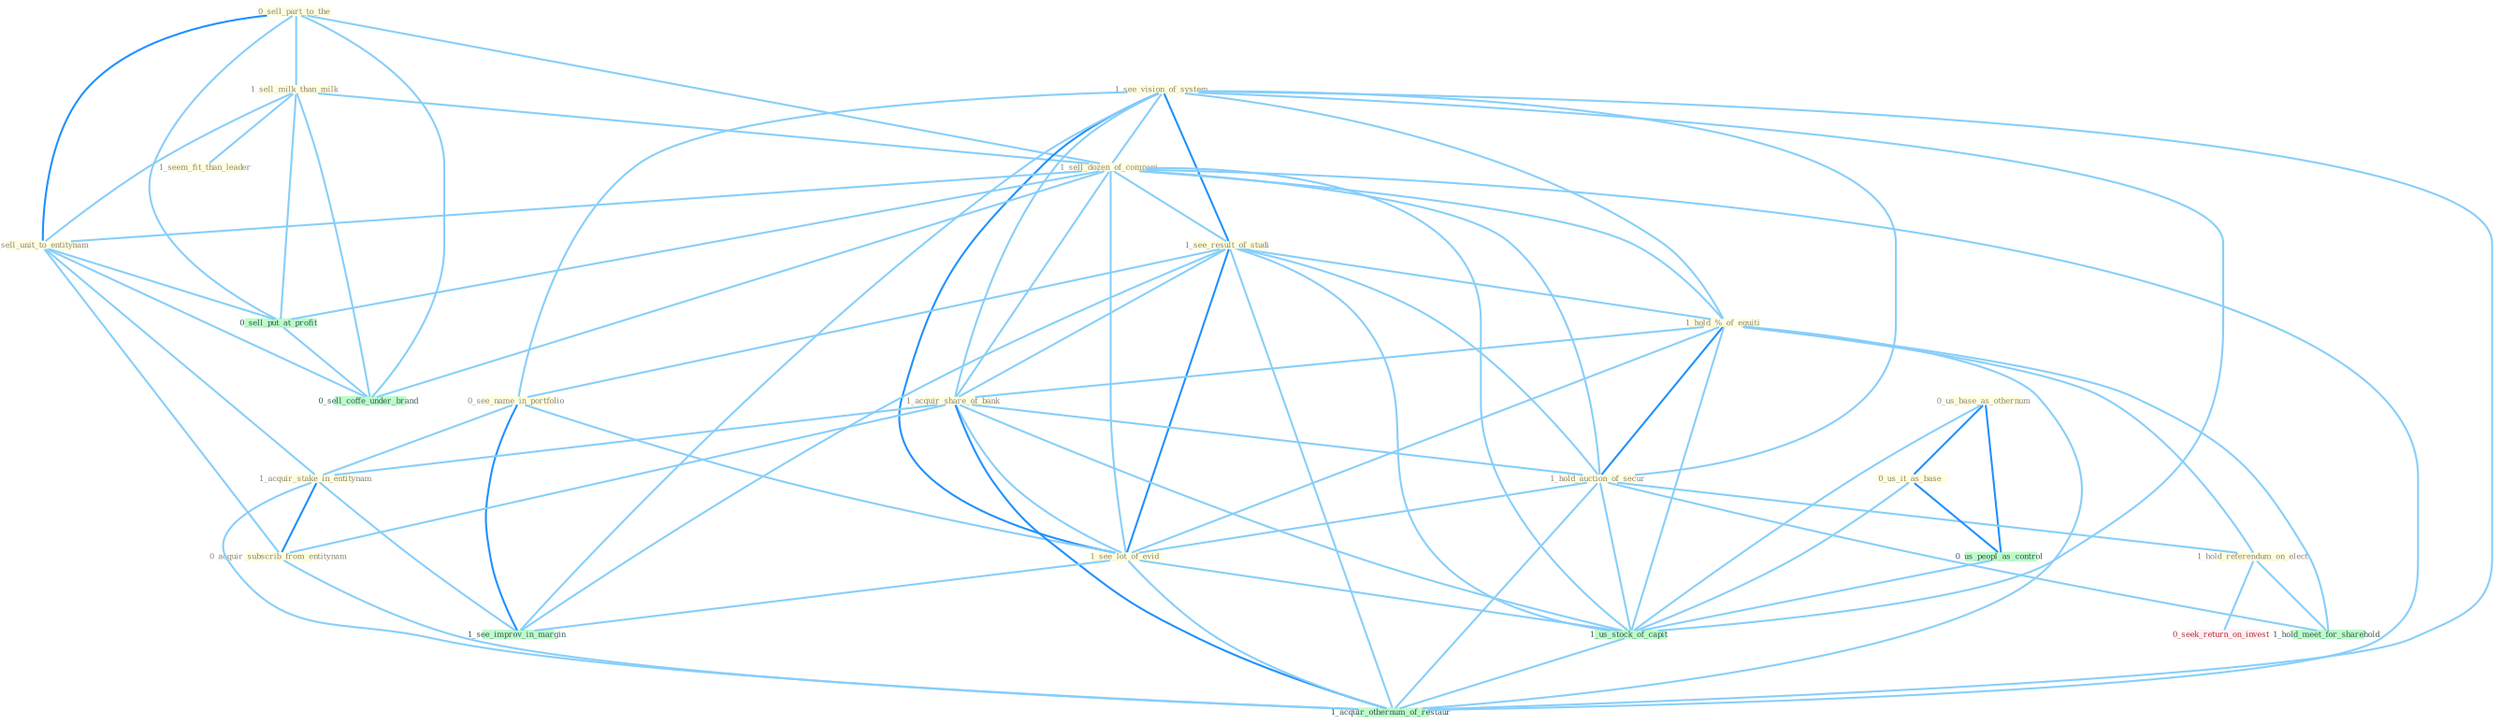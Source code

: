 Graph G{ 
    node
    [shape=polygon,style=filled,width=.5,height=.06,color="#BDFCC9",fixedsize=true,fontsize=4,
    fontcolor="#2f4f4f"];
    {node
    [color="#ffffe0", fontcolor="#8b7d6b"] "0_sell_part_to_the " "0_us_base_as_othernum " "1_sell_milk_than_milk " "1_see_vision_of_system " "1_sell_dozen_of_compani " "1_see_result_of_studi " "0_see_name_in_portfolio " "1_seem_fit_than_leader " "1_hold_%_of_equiti " "1_acquir_share_of_bank " "1_hold_auction_of_secur " "0_sell_unit_to_entitynam " "1_hold_referendum_on_elect " "1_see_lot_of_evid " "0_us_it_as_base " "1_acquir_stake_in_entitynam " "0_acquir_subscrib_from_entitynam "}
{node [color="#fff0f5", fontcolor="#b22222"] "0_seek_return_on_invest "}
edge [color="#B0E2FF"];

	"0_sell_part_to_the " -- "1_sell_milk_than_milk " [w="1", color="#87cefa" ];
	"0_sell_part_to_the " -- "1_sell_dozen_of_compani " [w="1", color="#87cefa" ];
	"0_sell_part_to_the " -- "0_sell_unit_to_entitynam " [w="2", color="#1e90ff" , len=0.8];
	"0_sell_part_to_the " -- "0_sell_put_at_profit " [w="1", color="#87cefa" ];
	"0_sell_part_to_the " -- "0_sell_coffe_under_brand " [w="1", color="#87cefa" ];
	"0_us_base_as_othernum " -- "0_us_it_as_base " [w="2", color="#1e90ff" , len=0.8];
	"0_us_base_as_othernum " -- "0_us_peopl_as_control " [w="2", color="#1e90ff" , len=0.8];
	"0_us_base_as_othernum " -- "1_us_stock_of_capit " [w="1", color="#87cefa" ];
	"1_sell_milk_than_milk " -- "1_sell_dozen_of_compani " [w="1", color="#87cefa" ];
	"1_sell_milk_than_milk " -- "1_seem_fit_than_leader " [w="1", color="#87cefa" ];
	"1_sell_milk_than_milk " -- "0_sell_unit_to_entitynam " [w="1", color="#87cefa" ];
	"1_sell_milk_than_milk " -- "0_sell_put_at_profit " [w="1", color="#87cefa" ];
	"1_sell_milk_than_milk " -- "0_sell_coffe_under_brand " [w="1", color="#87cefa" ];
	"1_see_vision_of_system " -- "1_sell_dozen_of_compani " [w="1", color="#87cefa" ];
	"1_see_vision_of_system " -- "1_see_result_of_studi " [w="2", color="#1e90ff" , len=0.8];
	"1_see_vision_of_system " -- "0_see_name_in_portfolio " [w="1", color="#87cefa" ];
	"1_see_vision_of_system " -- "1_hold_%_of_equiti " [w="1", color="#87cefa" ];
	"1_see_vision_of_system " -- "1_acquir_share_of_bank " [w="1", color="#87cefa" ];
	"1_see_vision_of_system " -- "1_hold_auction_of_secur " [w="1", color="#87cefa" ];
	"1_see_vision_of_system " -- "1_see_lot_of_evid " [w="2", color="#1e90ff" , len=0.8];
	"1_see_vision_of_system " -- "1_us_stock_of_capit " [w="1", color="#87cefa" ];
	"1_see_vision_of_system " -- "1_see_improv_in_margin " [w="1", color="#87cefa" ];
	"1_see_vision_of_system " -- "1_acquir_othernum_of_restaur " [w="1", color="#87cefa" ];
	"1_sell_dozen_of_compani " -- "1_see_result_of_studi " [w="1", color="#87cefa" ];
	"1_sell_dozen_of_compani " -- "1_hold_%_of_equiti " [w="1", color="#87cefa" ];
	"1_sell_dozen_of_compani " -- "1_acquir_share_of_bank " [w="1", color="#87cefa" ];
	"1_sell_dozen_of_compani " -- "1_hold_auction_of_secur " [w="1", color="#87cefa" ];
	"1_sell_dozen_of_compani " -- "0_sell_unit_to_entitynam " [w="1", color="#87cefa" ];
	"1_sell_dozen_of_compani " -- "1_see_lot_of_evid " [w="1", color="#87cefa" ];
	"1_sell_dozen_of_compani " -- "0_sell_put_at_profit " [w="1", color="#87cefa" ];
	"1_sell_dozen_of_compani " -- "1_us_stock_of_capit " [w="1", color="#87cefa" ];
	"1_sell_dozen_of_compani " -- "0_sell_coffe_under_brand " [w="1", color="#87cefa" ];
	"1_sell_dozen_of_compani " -- "1_acquir_othernum_of_restaur " [w="1", color="#87cefa" ];
	"1_see_result_of_studi " -- "0_see_name_in_portfolio " [w="1", color="#87cefa" ];
	"1_see_result_of_studi " -- "1_hold_%_of_equiti " [w="1", color="#87cefa" ];
	"1_see_result_of_studi " -- "1_acquir_share_of_bank " [w="1", color="#87cefa" ];
	"1_see_result_of_studi " -- "1_hold_auction_of_secur " [w="1", color="#87cefa" ];
	"1_see_result_of_studi " -- "1_see_lot_of_evid " [w="2", color="#1e90ff" , len=0.8];
	"1_see_result_of_studi " -- "1_us_stock_of_capit " [w="1", color="#87cefa" ];
	"1_see_result_of_studi " -- "1_see_improv_in_margin " [w="1", color="#87cefa" ];
	"1_see_result_of_studi " -- "1_acquir_othernum_of_restaur " [w="1", color="#87cefa" ];
	"0_see_name_in_portfolio " -- "1_see_lot_of_evid " [w="1", color="#87cefa" ];
	"0_see_name_in_portfolio " -- "1_acquir_stake_in_entitynam " [w="1", color="#87cefa" ];
	"0_see_name_in_portfolio " -- "1_see_improv_in_margin " [w="2", color="#1e90ff" , len=0.8];
	"1_hold_%_of_equiti " -- "1_acquir_share_of_bank " [w="1", color="#87cefa" ];
	"1_hold_%_of_equiti " -- "1_hold_auction_of_secur " [w="2", color="#1e90ff" , len=0.8];
	"1_hold_%_of_equiti " -- "1_hold_referendum_on_elect " [w="1", color="#87cefa" ];
	"1_hold_%_of_equiti " -- "1_see_lot_of_evid " [w="1", color="#87cefa" ];
	"1_hold_%_of_equiti " -- "1_us_stock_of_capit " [w="1", color="#87cefa" ];
	"1_hold_%_of_equiti " -- "1_hold_meet_for_sharehold " [w="1", color="#87cefa" ];
	"1_hold_%_of_equiti " -- "1_acquir_othernum_of_restaur " [w="1", color="#87cefa" ];
	"1_acquir_share_of_bank " -- "1_hold_auction_of_secur " [w="1", color="#87cefa" ];
	"1_acquir_share_of_bank " -- "1_see_lot_of_evid " [w="1", color="#87cefa" ];
	"1_acquir_share_of_bank " -- "1_acquir_stake_in_entitynam " [w="1", color="#87cefa" ];
	"1_acquir_share_of_bank " -- "0_acquir_subscrib_from_entitynam " [w="1", color="#87cefa" ];
	"1_acquir_share_of_bank " -- "1_us_stock_of_capit " [w="1", color="#87cefa" ];
	"1_acquir_share_of_bank " -- "1_acquir_othernum_of_restaur " [w="2", color="#1e90ff" , len=0.8];
	"1_hold_auction_of_secur " -- "1_hold_referendum_on_elect " [w="1", color="#87cefa" ];
	"1_hold_auction_of_secur " -- "1_see_lot_of_evid " [w="1", color="#87cefa" ];
	"1_hold_auction_of_secur " -- "1_us_stock_of_capit " [w="1", color="#87cefa" ];
	"1_hold_auction_of_secur " -- "1_hold_meet_for_sharehold " [w="1", color="#87cefa" ];
	"1_hold_auction_of_secur " -- "1_acquir_othernum_of_restaur " [w="1", color="#87cefa" ];
	"0_sell_unit_to_entitynam " -- "1_acquir_stake_in_entitynam " [w="1", color="#87cefa" ];
	"0_sell_unit_to_entitynam " -- "0_acquir_subscrib_from_entitynam " [w="1", color="#87cefa" ];
	"0_sell_unit_to_entitynam " -- "0_sell_put_at_profit " [w="1", color="#87cefa" ];
	"0_sell_unit_to_entitynam " -- "0_sell_coffe_under_brand " [w="1", color="#87cefa" ];
	"1_hold_referendum_on_elect " -- "0_seek_return_on_invest " [w="1", color="#87cefa" ];
	"1_hold_referendum_on_elect " -- "1_hold_meet_for_sharehold " [w="1", color="#87cefa" ];
	"1_see_lot_of_evid " -- "1_us_stock_of_capit " [w="1", color="#87cefa" ];
	"1_see_lot_of_evid " -- "1_see_improv_in_margin " [w="1", color="#87cefa" ];
	"1_see_lot_of_evid " -- "1_acquir_othernum_of_restaur " [w="1", color="#87cefa" ];
	"0_us_it_as_base " -- "0_us_peopl_as_control " [w="2", color="#1e90ff" , len=0.8];
	"0_us_it_as_base " -- "1_us_stock_of_capit " [w="1", color="#87cefa" ];
	"1_acquir_stake_in_entitynam " -- "0_acquir_subscrib_from_entitynam " [w="2", color="#1e90ff" , len=0.8];
	"1_acquir_stake_in_entitynam " -- "1_see_improv_in_margin " [w="1", color="#87cefa" ];
	"1_acquir_stake_in_entitynam " -- "1_acquir_othernum_of_restaur " [w="1", color="#87cefa" ];
	"0_acquir_subscrib_from_entitynam " -- "1_acquir_othernum_of_restaur " [w="1", color="#87cefa" ];
	"0_us_peopl_as_control " -- "1_us_stock_of_capit " [w="1", color="#87cefa" ];
	"0_sell_put_at_profit " -- "0_sell_coffe_under_brand " [w="1", color="#87cefa" ];
	"1_us_stock_of_capit " -- "1_acquir_othernum_of_restaur " [w="1", color="#87cefa" ];
}